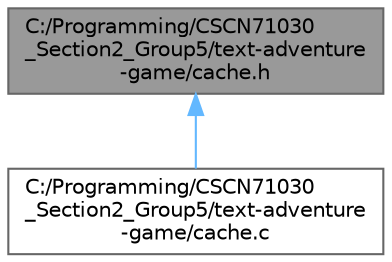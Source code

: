 digraph "C:/Programming/CSCN71030_Section2_Group5/text-adventure-game/cache.h"
{
 // LATEX_PDF_SIZE
  bgcolor="transparent";
  edge [fontname=Helvetica,fontsize=10,labelfontname=Helvetica,labelfontsize=10];
  node [fontname=Helvetica,fontsize=10,shape=box,height=0.2,width=0.4];
  Node1 [id="Node000001",label="C:/Programming/CSCN71030\l_Section2_Group5/text-adventure\l-game/cache.h",height=0.2,width=0.4,color="gray40", fillcolor="grey60", style="filled", fontcolor="black",tooltip=" "];
  Node1 -> Node2 [id="edge1_Node000001_Node000002",dir="back",color="steelblue1",style="solid",tooltip=" "];
  Node2 [id="Node000002",label="C:/Programming/CSCN71030\l_Section2_Group5/text-adventure\l-game/cache.c",height=0.2,width=0.4,color="grey40", fillcolor="white", style="filled",URL="$cache_8c.html",tooltip=" "];
}
